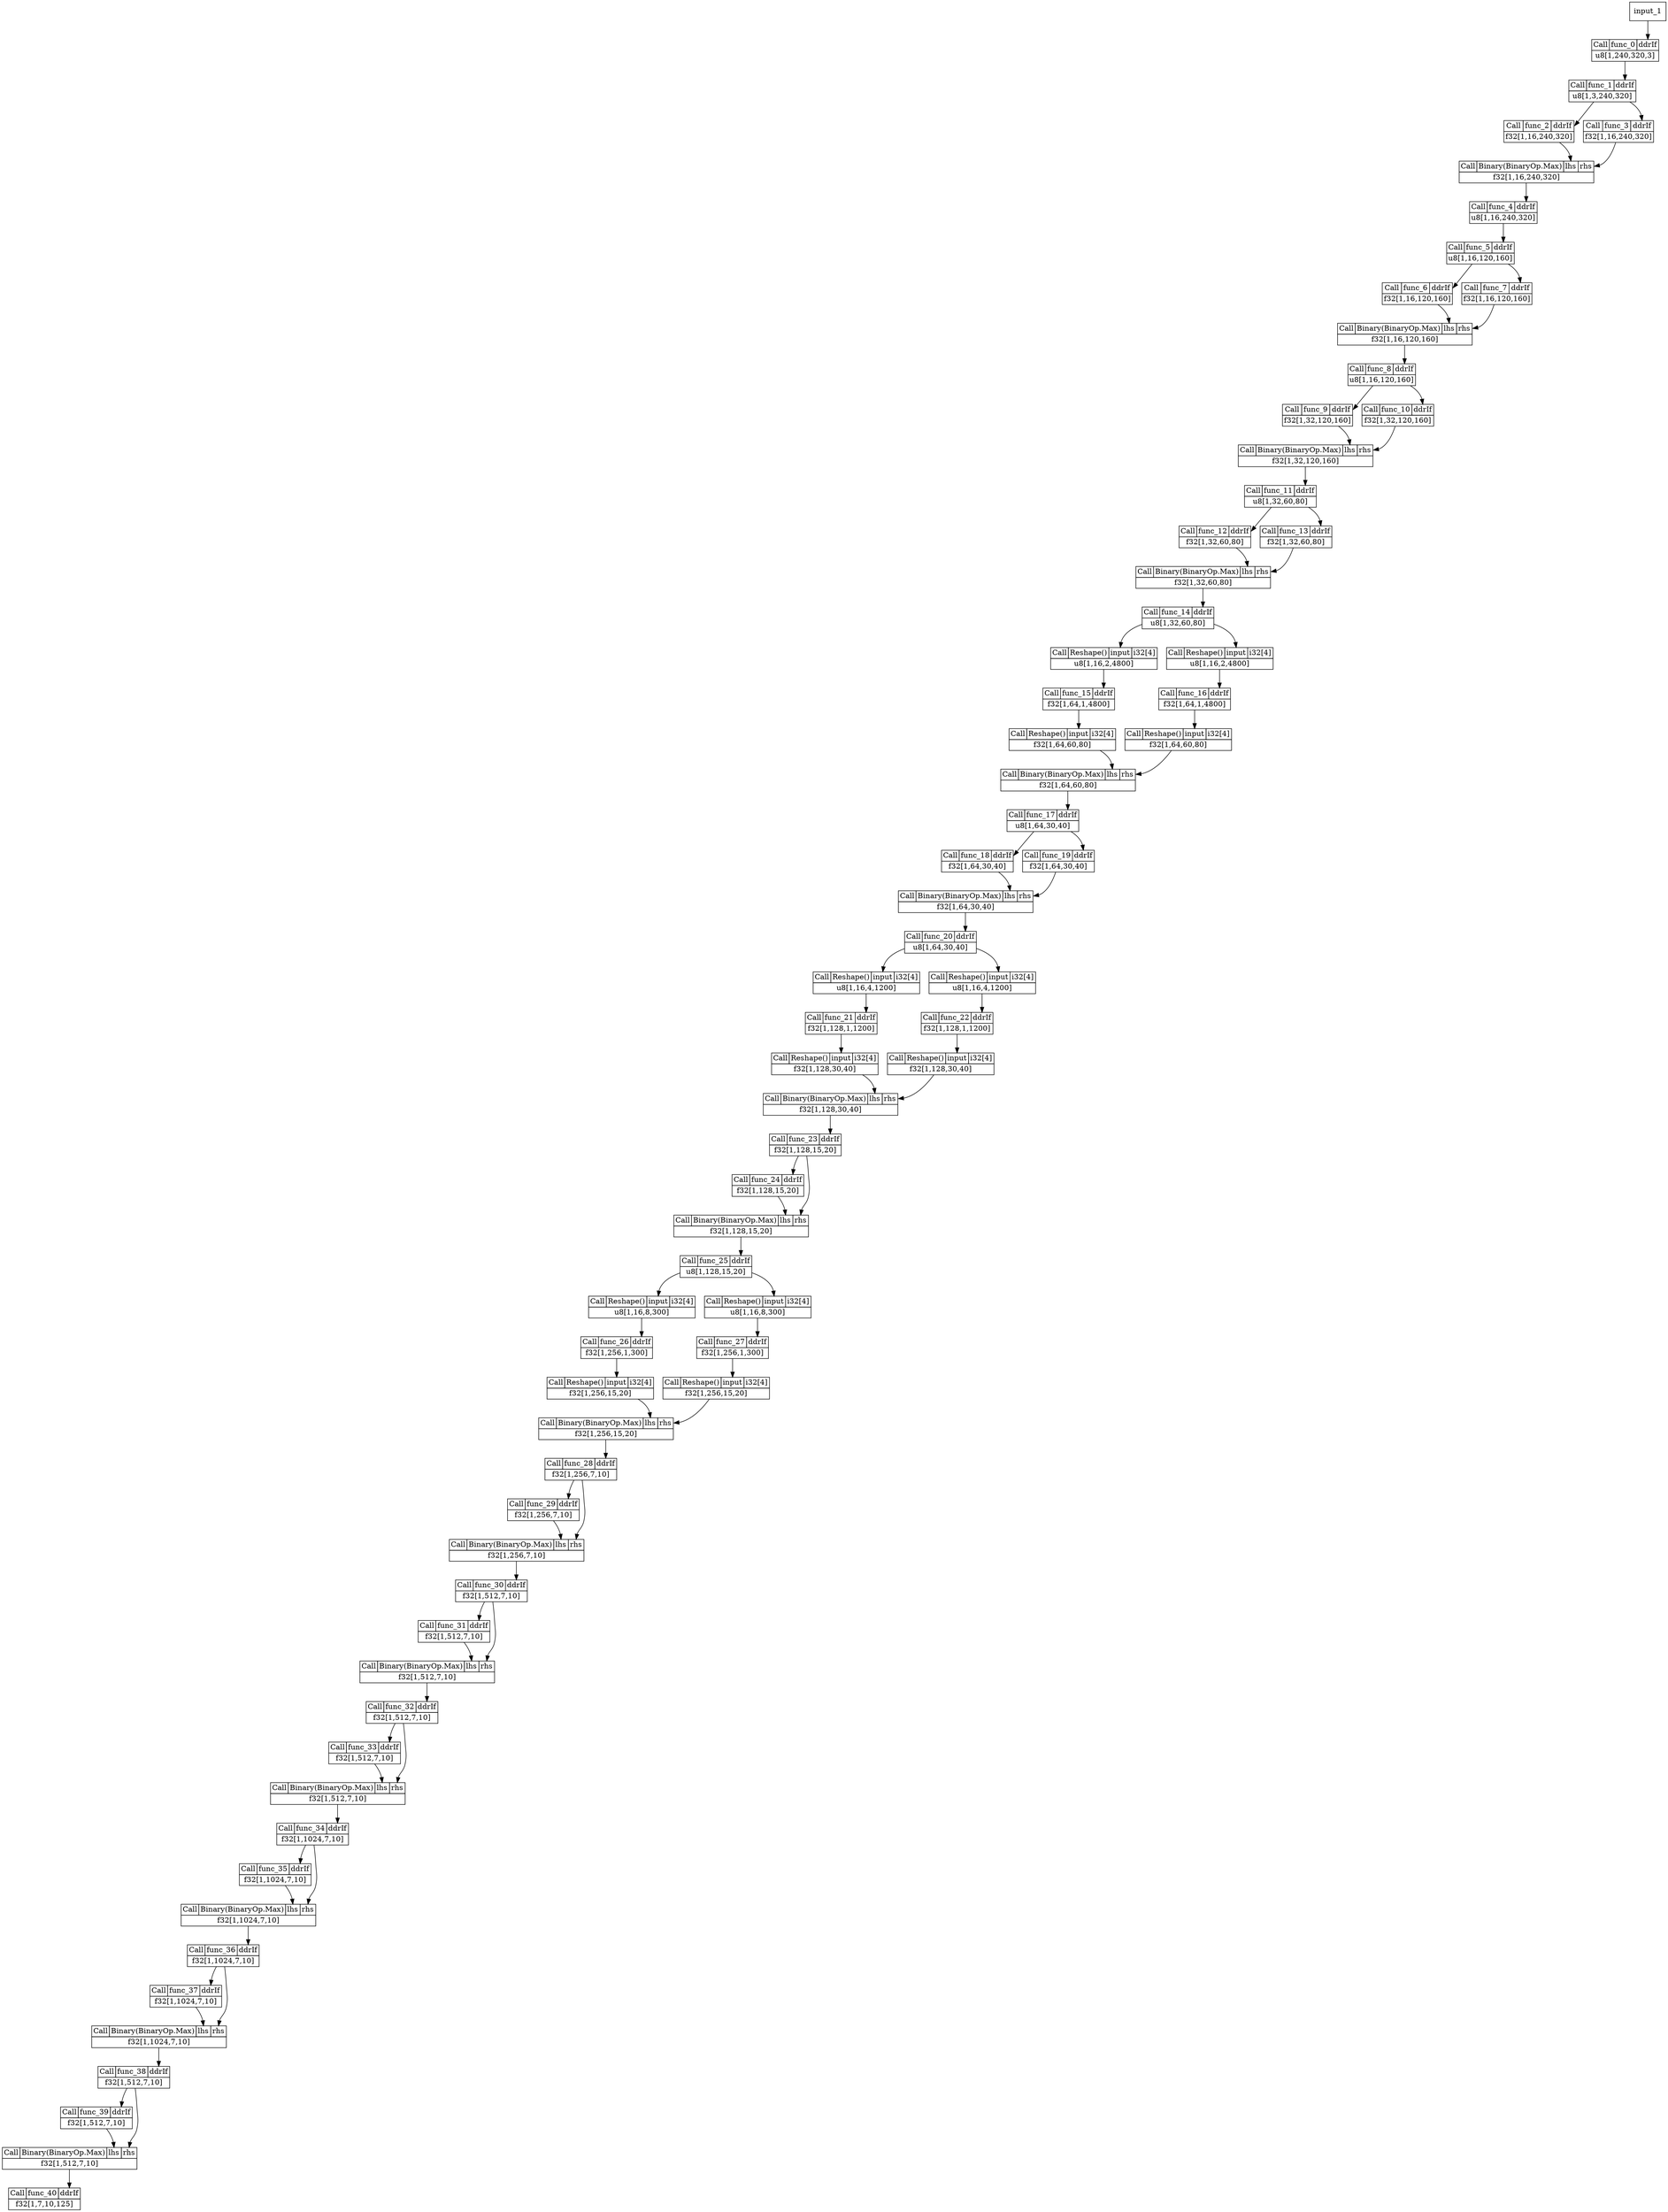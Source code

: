 digraph
{
    "\"0\"" [ label = input_1, shape = rectangle ]
    "\"1\"" [ label = <<table border="0" cellborder="1" cellspacing="0"><tr><td>Call</td><td>func_40</td><td port="P0">ddrIf</td></tr><tr><td colspan="3">f32[1,7,10,125]</td></tr></table>>, shape = plain ]
    "\"3\"" [ label = <<table border="0" cellborder="1" cellspacing="0"><tr><td>Call</td><td>Binary(BinaryOp.Max)</td><td port="P0">lhs</td><td port="P1">rhs</td></tr><tr><td colspan="4">f32[1,512,7,10]</td></tr></table>>, shape = plain ]
    "\"4\"" [ label = <<table border="0" cellborder="1" cellspacing="0"><tr><td>Call</td><td>func_39</td><td port="P0">ddrIf</td></tr><tr><td colspan="3">f32[1,512,7,10]</td></tr></table>>, shape = plain ]
    "\"6\"" [ label = <<table border="0" cellborder="1" cellspacing="0"><tr><td>Call</td><td>func_38</td><td port="P0">ddrIf</td></tr><tr><td colspan="3">f32[1,512,7,10]</td></tr></table>>, shape = plain ]
    "\"8\"" [ label = <<table border="0" cellborder="1" cellspacing="0"><tr><td>Call</td><td>Binary(BinaryOp.Max)</td><td port="P0">lhs</td><td port="P1">rhs</td></tr><tr><td colspan="4">f32[1,1024,7,10]</td></tr></table>>, shape = plain ]
    "\"9\"" [ label = <<table border="0" cellborder="1" cellspacing="0"><tr><td>Call</td><td>func_37</td><td port="P0">ddrIf</td></tr><tr><td colspan="3">f32[1,1024,7,10]</td></tr></table>>, shape = plain ]
    "\"11\"" [ label = <<table border="0" cellborder="1" cellspacing="0"><tr><td>Call</td><td>func_36</td><td port="P0">ddrIf</td></tr><tr><td colspan="3">f32[1,1024,7,10]</td></tr></table>>, shape = plain ]
    "\"13\"" [ label = <<table border="0" cellborder="1" cellspacing="0"><tr><td>Call</td><td>Binary(BinaryOp.Max)</td><td port="P0">lhs</td><td port="P1">rhs</td></tr><tr><td colspan="4">f32[1,1024,7,10]</td></tr></table>>, shape = plain ]
    "\"14\"" [ label = <<table border="0" cellborder="1" cellspacing="0"><tr><td>Call</td><td>func_35</td><td port="P0">ddrIf</td></tr><tr><td colspan="3">f32[1,1024,7,10]</td></tr></table>>, shape = plain ]
    "\"16\"" [ label = <<table border="0" cellborder="1" cellspacing="0"><tr><td>Call</td><td>func_34</td><td port="P0">ddrIf</td></tr><tr><td colspan="3">f32[1,1024,7,10]</td></tr></table>>, shape = plain ]
    "\"18\"" [ label = <<table border="0" cellborder="1" cellspacing="0"><tr><td>Call</td><td>Binary(BinaryOp.Max)</td><td port="P0">lhs</td><td port="P1">rhs</td></tr><tr><td colspan="4">f32[1,512,7,10]</td></tr></table>>, shape = plain ]
    "\"19\"" [ label = <<table border="0" cellborder="1" cellspacing="0"><tr><td>Call</td><td>func_33</td><td port="P0">ddrIf</td></tr><tr><td colspan="3">f32[1,512,7,10]</td></tr></table>>, shape = plain ]
    "\"21\"" [ label = <<table border="0" cellborder="1" cellspacing="0"><tr><td>Call</td><td>func_32</td><td port="P0">ddrIf</td></tr><tr><td colspan="3">f32[1,512,7,10]</td></tr></table>>, shape = plain ]
    "\"23\"" [ label = <<table border="0" cellborder="1" cellspacing="0"><tr><td>Call</td><td>Binary(BinaryOp.Max)</td><td port="P0">lhs</td><td port="P1">rhs</td></tr><tr><td colspan="4">f32[1,512,7,10]</td></tr></table>>, shape = plain ]
    "\"24\"" [ label = <<table border="0" cellborder="1" cellspacing="0"><tr><td>Call</td><td>func_31</td><td port="P0">ddrIf</td></tr><tr><td colspan="3">f32[1,512,7,10]</td></tr></table>>, shape = plain ]
    "\"26\"" [ label = <<table border="0" cellborder="1" cellspacing="0"><tr><td>Call</td><td>func_30</td><td port="P0">ddrIf</td></tr><tr><td colspan="3">f32[1,512,7,10]</td></tr></table>>, shape = plain ]
    "\"28\"" [ label = <<table border="0" cellborder="1" cellspacing="0"><tr><td>Call</td><td>Binary(BinaryOp.Max)</td><td port="P0">lhs</td><td port="P1">rhs</td></tr><tr><td colspan="4">f32[1,256,7,10]</td></tr></table>>, shape = plain ]
    "\"29\"" [ label = <<table border="0" cellborder="1" cellspacing="0"><tr><td>Call</td><td>func_29</td><td port="P0">ddrIf</td></tr><tr><td colspan="3">f32[1,256,7,10]</td></tr></table>>, shape = plain ]
    "\"31\"" [ label = <<table border="0" cellborder="1" cellspacing="0"><tr><td>Call</td><td>func_28</td><td port="P0">ddrIf</td></tr><tr><td colspan="3">f32[1,256,7,10]</td></tr></table>>, shape = plain ]
    "\"33\"" [ label = <<table border="0" cellborder="1" cellspacing="0"><tr><td>Call</td><td>Binary(BinaryOp.Max)</td><td port="P0">lhs</td><td port="P1">rhs</td></tr><tr><td colspan="4">f32[1,256,15,20]</td></tr></table>>, shape = plain ]
    "\"34\"" [ label = <<table border="0" cellborder="1" cellspacing="0"><tr><td>Call</td><td>Reshape()</td><td port="P0">input</td><td port="P1">i32[4]</td></tr><tr><td colspan="4">f32[1,256,15,20]</td></tr></table>>, shape = plain ]
    "\"35\"" [ label = <<table border="0" cellborder="1" cellspacing="0"><tr><td>Call</td><td>func_26</td><td port="P0">ddrIf</td></tr><tr><td colspan="3">f32[1,256,1,300]</td></tr></table>>, shape = plain ]
    "\"37\"" [ label = <<table border="0" cellborder="1" cellspacing="0"><tr><td>Call</td><td>Reshape()</td><td port="P0">input</td><td port="P1">i32[4]</td></tr><tr><td colspan="4">u8[1,16,8,300]</td></tr></table>>, shape = plain ]
    "\"38\"" [ label = <<table border="0" cellborder="1" cellspacing="0"><tr><td>Call</td><td>func_25</td><td port="P0">ddrIf</td></tr><tr><td colspan="3">u8[1,128,15,20]</td></tr></table>>, shape = plain ]
    "\"40\"" [ label = <<table border="0" cellborder="1" cellspacing="0"><tr><td>Call</td><td>Binary(BinaryOp.Max)</td><td port="P0">lhs</td><td port="P1">rhs</td></tr><tr><td colspan="4">f32[1,128,15,20]</td></tr></table>>, shape = plain ]
    "\"41\"" [ label = <<table border="0" cellborder="1" cellspacing="0"><tr><td>Call</td><td>func_24</td><td port="P0">ddrIf</td></tr><tr><td colspan="3">f32[1,128,15,20]</td></tr></table>>, shape = plain ]
    "\"43\"" [ label = <<table border="0" cellborder="1" cellspacing="0"><tr><td>Call</td><td>func_23</td><td port="P0">ddrIf</td></tr><tr><td colspan="3">f32[1,128,15,20]</td></tr></table>>, shape = plain ]
    "\"45\"" [ label = <<table border="0" cellborder="1" cellspacing="0"><tr><td>Call</td><td>Binary(BinaryOp.Max)</td><td port="P0">lhs</td><td port="P1">rhs</td></tr><tr><td colspan="4">f32[1,128,30,40]</td></tr></table>>, shape = plain ]
    "\"46\"" [ label = <<table border="0" cellborder="1" cellspacing="0"><tr><td>Call</td><td>Reshape()</td><td port="P0">input</td><td port="P1">i32[4]</td></tr><tr><td colspan="4">f32[1,128,30,40]</td></tr></table>>, shape = plain ]
    "\"47\"" [ label = <<table border="0" cellborder="1" cellspacing="0"><tr><td>Call</td><td>func_21</td><td port="P0">ddrIf</td></tr><tr><td colspan="3">f32[1,128,1,1200]</td></tr></table>>, shape = plain ]
    "\"49\"" [ label = <<table border="0" cellborder="1" cellspacing="0"><tr><td>Call</td><td>Reshape()</td><td port="P0">input</td><td port="P1">i32[4]</td></tr><tr><td colspan="4">u8[1,16,4,1200]</td></tr></table>>, shape = plain ]
    "\"50\"" [ label = <<table border="0" cellborder="1" cellspacing="0"><tr><td>Call</td><td>func_20</td><td port="P0">ddrIf</td></tr><tr><td colspan="3">u8[1,64,30,40]</td></tr></table>>, shape = plain ]
    "\"52\"" [ label = <<table border="0" cellborder="1" cellspacing="0"><tr><td>Call</td><td>Binary(BinaryOp.Max)</td><td port="P0">lhs</td><td port="P1">rhs</td></tr><tr><td colspan="4">f32[1,64,30,40]</td></tr></table>>, shape = plain ]
    "\"53\"" [ label = <<table border="0" cellborder="1" cellspacing="0"><tr><td>Call</td><td>func_18</td><td port="P0">ddrIf</td></tr><tr><td colspan="3">f32[1,64,30,40]</td></tr></table>>, shape = plain ]
    "\"55\"" [ label = <<table border="0" cellborder="1" cellspacing="0"><tr><td>Call</td><td>func_17</td><td port="P0">ddrIf</td></tr><tr><td colspan="3">u8[1,64,30,40]</td></tr></table>>, shape = plain ]
    "\"57\"" [ label = <<table border="0" cellborder="1" cellspacing="0"><tr><td>Call</td><td>Binary(BinaryOp.Max)</td><td port="P0">lhs</td><td port="P1">rhs</td></tr><tr><td colspan="4">f32[1,64,60,80]</td></tr></table>>, shape = plain ]
    "\"58\"" [ label = <<table border="0" cellborder="1" cellspacing="0"><tr><td>Call</td><td>Reshape()</td><td port="P0">input</td><td port="P1">i32[4]</td></tr><tr><td colspan="4">f32[1,64,60,80]</td></tr></table>>, shape = plain ]
    "\"59\"" [ label = <<table border="0" cellborder="1" cellspacing="0"><tr><td>Call</td><td>func_15</td><td port="P0">ddrIf</td></tr><tr><td colspan="3">f32[1,64,1,4800]</td></tr></table>>, shape = plain ]
    "\"61\"" [ label = <<table border="0" cellborder="1" cellspacing="0"><tr><td>Call</td><td>Reshape()</td><td port="P0">input</td><td port="P1">i32[4]</td></tr><tr><td colspan="4">u8[1,16,2,4800]</td></tr></table>>, shape = plain ]
    "\"62\"" [ label = <<table border="0" cellborder="1" cellspacing="0"><tr><td>Call</td><td>func_14</td><td port="P0">ddrIf</td></tr><tr><td colspan="3">u8[1,32,60,80]</td></tr></table>>, shape = plain ]
    "\"64\"" [ label = <<table border="0" cellborder="1" cellspacing="0"><tr><td>Call</td><td>Binary(BinaryOp.Max)</td><td port="P0">lhs</td><td port="P1">rhs</td></tr><tr><td colspan="4">f32[1,32,60,80]</td></tr></table>>, shape = plain ]
    "\"65\"" [ label = <<table border="0" cellborder="1" cellspacing="0"><tr><td>Call</td><td>func_12</td><td port="P0">ddrIf</td></tr><tr><td colspan="3">f32[1,32,60,80]</td></tr></table>>, shape = plain ]
    "\"67\"" [ label = <<table border="0" cellborder="1" cellspacing="0"><tr><td>Call</td><td>func_11</td><td port="P0">ddrIf</td></tr><tr><td colspan="3">u8[1,32,60,80]</td></tr></table>>, shape = plain ]
    "\"69\"" [ label = <<table border="0" cellborder="1" cellspacing="0"><tr><td>Call</td><td>Binary(BinaryOp.Max)</td><td port="P0">lhs</td><td port="P1">rhs</td></tr><tr><td colspan="4">f32[1,32,120,160]</td></tr></table>>, shape = plain ]
    "\"70\"" [ label = <<table border="0" cellborder="1" cellspacing="0"><tr><td>Call</td><td>func_9</td><td port="P0">ddrIf</td></tr><tr><td colspan="3">f32[1,32,120,160]</td></tr></table>>, shape = plain ]
    "\"72\"" [ label = <<table border="0" cellborder="1" cellspacing="0"><tr><td>Call</td><td>func_8</td><td port="P0">ddrIf</td></tr><tr><td colspan="3">u8[1,16,120,160]</td></tr></table>>, shape = plain ]
    "\"74\"" [ label = <<table border="0" cellborder="1" cellspacing="0"><tr><td>Call</td><td>Binary(BinaryOp.Max)</td><td port="P0">lhs</td><td port="P1">rhs</td></tr><tr><td colspan="4">f32[1,16,120,160]</td></tr></table>>, shape = plain ]
    "\"75\"" [ label = <<table border="0" cellborder="1" cellspacing="0"><tr><td>Call</td><td>func_6</td><td port="P0">ddrIf</td></tr><tr><td colspan="3">f32[1,16,120,160]</td></tr></table>>, shape = plain ]
    "\"77\"" [ label = <<table border="0" cellborder="1" cellspacing="0"><tr><td>Call</td><td>func_5</td><td port="P0">ddrIf</td></tr><tr><td colspan="3">u8[1,16,120,160]</td></tr></table>>, shape = plain ]
    "\"79\"" [ label = <<table border="0" cellborder="1" cellspacing="0"><tr><td>Call</td><td>func_4</td><td port="P0">ddrIf</td></tr><tr><td colspan="3">u8[1,16,240,320]</td></tr></table>>, shape = plain ]
    "\"81\"" [ label = <<table border="0" cellborder="1" cellspacing="0"><tr><td>Call</td><td>Binary(BinaryOp.Max)</td><td port="P0">lhs</td><td port="P1">rhs</td></tr><tr><td colspan="4">f32[1,16,240,320]</td></tr></table>>, shape = plain ]
    "\"82\"" [ label = <<table border="0" cellborder="1" cellspacing="0"><tr><td>Call</td><td>func_2</td><td port="P0">ddrIf</td></tr><tr><td colspan="3">f32[1,16,240,320]</td></tr></table>>, shape = plain ]
    "\"84\"" [ label = <<table border="0" cellborder="1" cellspacing="0"><tr><td>Call</td><td>func_1</td><td port="P0">ddrIf</td></tr><tr><td colspan="3">u8[1,3,240,320]</td></tr></table>>, shape = plain ]
    "\"86\"" [ label = <<table border="0" cellborder="1" cellspacing="0"><tr><td>Call</td><td>func_0</td><td port="P0">ddrIf</td></tr><tr><td colspan="3">u8[1,240,320,3]</td></tr></table>>, shape = plain ]
    "\"88\"" [ label = <<table border="0" cellborder="1" cellspacing="0"><tr><td>Call</td><td>func_3</td><td port="P0">ddrIf</td></tr><tr><td colspan="3">f32[1,16,240,320]</td></tr></table>>, shape = plain ]
    "\"90\"" [ label = <<table border="0" cellborder="1" cellspacing="0"><tr><td>Call</td><td>func_7</td><td port="P0">ddrIf</td></tr><tr><td colspan="3">f32[1,16,120,160]</td></tr></table>>, shape = plain ]
    "\"92\"" [ label = <<table border="0" cellborder="1" cellspacing="0"><tr><td>Call</td><td>func_10</td><td port="P0">ddrIf</td></tr><tr><td colspan="3">f32[1,32,120,160]</td></tr></table>>, shape = plain ]
    "\"94\"" [ label = <<table border="0" cellborder="1" cellspacing="0"><tr><td>Call</td><td>func_13</td><td port="P0">ddrIf</td></tr><tr><td colspan="3">f32[1,32,60,80]</td></tr></table>>, shape = plain ]
    "\"96\"" [ label = <<table border="0" cellborder="1" cellspacing="0"><tr><td>Call</td><td>Reshape()</td><td port="P0">input</td><td port="P1">i32[4]</td></tr><tr><td colspan="4">f32[1,64,60,80]</td></tr></table>>, shape = plain ]
    "\"97\"" [ label = <<table border="0" cellborder="1" cellspacing="0"><tr><td>Call</td><td>func_16</td><td port="P0">ddrIf</td></tr><tr><td colspan="3">f32[1,64,1,4800]</td></tr></table>>, shape = plain ]
    "\"99\"" [ label = <<table border="0" cellborder="1" cellspacing="0"><tr><td>Call</td><td>Reshape()</td><td port="P0">input</td><td port="P1">i32[4]</td></tr><tr><td colspan="4">u8[1,16,2,4800]</td></tr></table>>, shape = plain ]
    "\"100\"" [ label = <<table border="0" cellborder="1" cellspacing="0"><tr><td>Call</td><td>func_19</td><td port="P0">ddrIf</td></tr><tr><td colspan="3">f32[1,64,30,40]</td></tr></table>>, shape = plain ]
    "\"102\"" [ label = <<table border="0" cellborder="1" cellspacing="0"><tr><td>Call</td><td>Reshape()</td><td port="P0">input</td><td port="P1">i32[4]</td></tr><tr><td colspan="4">f32[1,128,30,40]</td></tr></table>>, shape = plain ]
    "\"103\"" [ label = <<table border="0" cellborder="1" cellspacing="0"><tr><td>Call</td><td>func_22</td><td port="P0">ddrIf</td></tr><tr><td colspan="3">f32[1,128,1,1200]</td></tr></table>>, shape = plain ]
    "\"105\"" [ label = <<table border="0" cellborder="1" cellspacing="0"><tr><td>Call</td><td>Reshape()</td><td port="P0">input</td><td port="P1">i32[4]</td></tr><tr><td colspan="4">u8[1,16,4,1200]</td></tr></table>>, shape = plain ]
    "\"106\"" [ label = <<table border="0" cellborder="1" cellspacing="0"><tr><td>Call</td><td>Reshape()</td><td port="P0">input</td><td port="P1">i32[4]</td></tr><tr><td colspan="4">f32[1,256,15,20]</td></tr></table>>, shape = plain ]
    "\"107\"" [ label = <<table border="0" cellborder="1" cellspacing="0"><tr><td>Call</td><td>func_27</td><td port="P0">ddrIf</td></tr><tr><td colspan="3">f32[1,256,1,300]</td></tr></table>>, shape = plain ]
    "\"109\"" [ label = <<table border="0" cellborder="1" cellspacing="0"><tr><td>Call</td><td>Reshape()</td><td port="P0">input</td><td port="P1">i32[4]</td></tr><tr><td colspan="4">u8[1,16,8,300]</td></tr></table>>, shape = plain ]

    "\"0\"" -> "\"86\"":P0
    "\"86\"" -> "\"84\"":P0
    "\"84\"" -> "\"82\"":P0
    "\"82\"" -> "\"81\"":P0
    "\"84\"" -> "\"88\"":P0
    "\"88\"" -> "\"81\"":P1
    "\"81\"" -> "\"79\"":P0
    "\"79\"" -> "\"77\"":P0
    "\"77\"" -> "\"75\"":P0
    "\"75\"" -> "\"74\"":P0
    "\"77\"" -> "\"90\"":P0
    "\"90\"" -> "\"74\"":P1
    "\"74\"" -> "\"72\"":P0
    "\"72\"" -> "\"70\"":P0
    "\"70\"" -> "\"69\"":P0
    "\"72\"" -> "\"92\"":P0
    "\"92\"" -> "\"69\"":P1
    "\"69\"" -> "\"67\"":P0
    "\"67\"" -> "\"65\"":P0
    "\"65\"" -> "\"64\"":P0
    "\"67\"" -> "\"94\"":P0
    "\"94\"" -> "\"64\"":P1
    "\"64\"" -> "\"62\"":P0
    "\"62\"" -> "\"61\"":P0
    "\"61\"" -> "\"59\"":P0
    "\"59\"" -> "\"58\"":P0
    "\"58\"" -> "\"57\"":P0
    "\"62\"" -> "\"99\"":P0
    "\"99\"" -> "\"97\"":P0
    "\"97\"" -> "\"96\"":P0
    "\"96\"" -> "\"57\"":P1
    "\"57\"" -> "\"55\"":P0
    "\"55\"" -> "\"53\"":P0
    "\"53\"" -> "\"52\"":P0
    "\"55\"" -> "\"100\"":P0
    "\"100\"" -> "\"52\"":P1
    "\"52\"" -> "\"50\"":P0
    "\"50\"" -> "\"49\"":P0
    "\"49\"" -> "\"47\"":P0
    "\"47\"" -> "\"46\"":P0
    "\"46\"" -> "\"45\"":P0
    "\"50\"" -> "\"105\"":P0
    "\"105\"" -> "\"103\"":P0
    "\"103\"" -> "\"102\"":P0
    "\"102\"" -> "\"45\"":P1
    "\"45\"" -> "\"43\"":P0
    "\"43\"" -> "\"41\"":P0
    "\"41\"" -> "\"40\"":P0
    "\"43\"" -> "\"40\"":P1
    "\"40\"" -> "\"38\"":P0
    "\"38\"" -> "\"37\"":P0
    "\"37\"" -> "\"35\"":P0
    "\"35\"" -> "\"34\"":P0
    "\"34\"" -> "\"33\"":P0
    "\"38\"" -> "\"109\"":P0
    "\"109\"" -> "\"107\"":P0
    "\"107\"" -> "\"106\"":P0
    "\"106\"" -> "\"33\"":P1
    "\"33\"" -> "\"31\"":P0
    "\"31\"" -> "\"29\"":P0
    "\"29\"" -> "\"28\"":P0
    "\"31\"" -> "\"28\"":P1
    "\"28\"" -> "\"26\"":P0
    "\"26\"" -> "\"24\"":P0
    "\"24\"" -> "\"23\"":P0
    "\"26\"" -> "\"23\"":P1
    "\"23\"" -> "\"21\"":P0
    "\"21\"" -> "\"19\"":P0
    "\"19\"" -> "\"18\"":P0
    "\"21\"" -> "\"18\"":P1
    "\"18\"" -> "\"16\"":P0
    "\"16\"" -> "\"14\"":P0
    "\"14\"" -> "\"13\"":P0
    "\"16\"" -> "\"13\"":P1
    "\"13\"" -> "\"11\"":P0
    "\"11\"" -> "\"9\"":P0
    "\"9\"" -> "\"8\"":P0
    "\"11\"" -> "\"8\"":P1
    "\"8\"" -> "\"6\"":P0
    "\"6\"" -> "\"4\"":P0
    "\"4\"" -> "\"3\"":P0
    "\"6\"" -> "\"3\"":P1
    "\"3\"" -> "\"1\"":P0
}